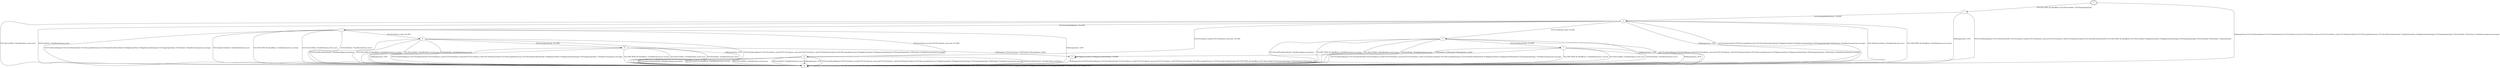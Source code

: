 digraph {
"0" [shape=doubleoctagon label=0];
"1" [shape=ellipse label=1];
"2" [shape=ellipse label=2];
"3" [shape=ellipse label=3];
"4" [shape=ellipse label=4];
"5" [shape=ellipse label=5];
"6" [shape=ellipse label=6];
"7" [shape=ellipse label=7];
"8" [shape=ellipse label=8];
"9" [shape=ellipse label=9];
"10" [shape=rectangle label=10];
"0" -> "10" [label="NoRenegotiation-TLS13CertificateRequest-TLS13CertificateVerify-TLS13Certificate_invalid-TLS13Certificate_untrusted-TLS13Certificate_valid-TLS13EmptyCertificate-TLS13EncryptedExtensions-TLS13InvalidCertificateVerify-TLSApplicationData-TLSApplicationDataEmpty-TLSChangeCipherSpec-TLSCloseNotify-TLSFinished / FatalAlert(unexpected_message)"];
"0" -> "1" [label="TLS13SH_WITH_00_RandBytes-TLS13ServerHello / TLSChangeCipherSpec"];
"1" -> "10" [label="NoRenegotiation / EOF"];
"1" -> "10" [label="TLS13CertificateRequest-TLS13CertificateVerify-TLS13Certificate_invalid-TLS13Certificate_untrusted-TLS13Certificate_valid-TLS13EmptyCertificate-TLS13InvalidCertificateVerify-TLS13SH_WITH_00_RandBytes-TLS13ServerHello-TLSApplicationData-TLSApplicationDataEmpty-TLSChangeCipherSpec-TLSCloseNotify-TLSFinished / UnknownPacket"];
"1" -> "2" [label="TLS13EncryptedExtensions / No RSP"];
"2" -> "10" [label="NoRenegotiation / EOF"];
"2" -> "3" [label="TLS13CertificateRequest / No RSP"];
"2" -> "10" [label="TLS13CertificateVerify-TLS13EncryptedExtensions-TLS13InvalidCertificateVerify-TLSApplicationData-TLSApplicationDataEmpty-TLSChangeCipherSpec-TLSFinished / FatalAlert(unexpected_message)"];
"2" -> "4" [label="TLS13Certificate_invalid-TLS13Certificate_untrusted / No RSP"];
"2" -> "5" [label="TLS13Certificate_valid / No RSP"];
"2" -> "10" [label="TLS13EmptyCertificate / FatalAlert(decode_error)"];
"2" -> "10" [label="TLS13SH_WITH_00_RandBytes / FatalAlert(protocol_version)"];
"2" -> "10" [label="TLS13ServerHello / FatalAlert(bad_record_mac)"];
"2" -> "10" [label="TLSCloseNotify / FatalAlert(internal_error)"];
"3" -> "10" [label="NoRenegotiation / EOF"];
"3" -> "10" [label="TLS13CertificateRequest-TLS13CertificateVerify-TLS13EncryptedExtensions-TLS13InvalidCertificateVerify-TLSApplicationData-TLSApplicationDataEmpty-TLSChangeCipherSpec-TLSFinished / FatalAlert(unexpected_message)"];
"3" -> "4" [label="TLS13Certificate_invalid-TLS13Certificate_untrusted / No RSP"];
"3" -> "6" [label="TLS13Certificate_valid / No RSP"];
"3" -> "10" [label="TLS13EmptyCertificate / FatalAlert(decode_error)"];
"3" -> "10" [label="TLS13SH_WITH_00_RandBytes / FatalAlert(protocol_version)"];
"3" -> "10" [label="TLS13ServerHello / FatalAlert(bad_record_mac)"];
"3" -> "10" [label="TLSCloseNotify / FatalAlert(internal_error)"];
"4" -> "10" [label="NoRenegotiation / EOF"];
"4" -> "10" [label="TLS13CertificateRequest-TLS13Certificate_invalid-TLS13Certificate_untrusted-TLS13Certificate_valid-TLS13EmptyCertificate-TLS13EncryptedExtensions-TLSApplicationData-TLSApplicationDataEmpty-TLSChangeCipherSpec-TLSFinished / FatalAlert(unexpected_message)"];
"4" -> "10" [label="TLS13CertificateVerify / FatalAlert(bad_certificate)"];
"4" -> "10" [label="TLS13InvalidCertificateVerify / FatalAlert(illegal_parameter)"];
"4" -> "10" [label="TLS13SH_WITH_00_RandBytes / FatalAlert(protocol_version)"];
"4" -> "10" [label="TLS13ServerHello / FatalAlert(bad_record_mac)"];
"4" -> "10" [label="TLSCloseNotify / FatalAlert(internal_error)"];
"5" -> "10" [label="NoRenegotiation / EOF"];
"5" -> "10" [label="TLS13CertificateRequest-TLS13Certificate_invalid-TLS13Certificate_untrusted-TLS13Certificate_valid-TLS13EmptyCertificate-TLS13EncryptedExtensions-TLSApplicationData-TLSApplicationDataEmpty-TLSChangeCipherSpec-TLSFinished / FatalAlert(unexpected_message)"];
"5" -> "7" [label="TLS13CertificateVerify / No RSP"];
"5" -> "10" [label="TLS13InvalidCertificateVerify / FatalAlert(illegal_parameter)"];
"5" -> "10" [label="TLS13SH_WITH_00_RandBytes / FatalAlert(protocol_version)"];
"5" -> "10" [label="TLS13ServerHello / FatalAlert(bad_record_mac)"];
"5" -> "10" [label="TLSCloseNotify / FatalAlert(internal_error)"];
"6" -> "10" [label="NoRenegotiation / EOF"];
"6" -> "10" [label="TLS13CertificateRequest-TLS13Certificate_invalid-TLS13Certificate_untrusted-TLS13Certificate_valid-TLS13EmptyCertificate-TLS13EncryptedExtensions-TLSApplicationData-TLSApplicationDataEmpty-TLSChangeCipherSpec-TLSFinished / FatalAlert(unexpected_message)"];
"6" -> "8" [label="TLS13CertificateVerify / No RSP"];
"6" -> "10" [label="TLS13InvalidCertificateVerify / FatalAlert(illegal_parameter)"];
"6" -> "10" [label="TLS13SH_WITH_00_RandBytes / FatalAlert(protocol_version)"];
"6" -> "10" [label="TLS13ServerHello / FatalAlert(bad_record_mac)"];
"6" -> "10" [label="TLSCloseNotify / FatalAlert(internal_error)"];
"7" -> "10" [label="NoRenegotiation / EOF"];
"7" -> "10" [label="TLS13CertificateRequest-TLS13CertificateVerify-TLS13Certificate_invalid-TLS13Certificate_untrusted-TLS13Certificate_valid-TLS13EmptyCertificate-TLS13EncryptedExtensions-TLS13InvalidCertificateVerify-TLSApplicationData-TLSApplicationDataEmpty-TLSChangeCipherSpec / FatalAlert(unexpected_message)"];
"7" -> "10" [label="TLS13SH_WITH_00_RandBytes / FatalAlert(protocol_version)"];
"7" -> "10" [label="TLS13ServerHello / FatalAlert(bad_record_mac)"];
"7" -> "10" [label="TLSCloseNotify / FatalAlert(internal_error)"];
"7" -> "9" [label="TLSFinished / TLSFinished+Warning(close_notify)"];
"8" -> "10" [label="NoRenegotiation / EOF"];
"8" -> "10" [label="TLS13CertificateRequest-TLS13CertificateVerify-TLS13Certificate_invalid-TLS13Certificate_untrusted-TLS13Certificate_valid-TLS13EmptyCertificate-TLS13EncryptedExtensions-TLS13InvalidCertificateVerify-TLSApplicationData-TLSApplicationDataEmpty-TLSChangeCipherSpec / FatalAlert(unexpected_message)"];
"8" -> "10" [label="TLS13SH_WITH_00_RandBytes / FatalAlert(protocol_version)"];
"8" -> "10" [label="TLS13ServerHello / FatalAlert(bad_record_mac)"];
"8" -> "10" [label="TLSCloseNotify / FatalAlert(internal_error)"];
"8" -> "9" [label="TLSFinished / TLS13Certificate+TLSFinished+Warning(close_notify)"];
"9" -> "10" [label="NoRenegotiation-TLS13CertificateRequest-TLS13CertificateVerify-TLS13Certificate_invalid-TLS13Certificate_untrusted-TLS13Certificate_valid-TLS13EmptyCertificate-TLS13EncryptedExtensions-TLS13InvalidCertificateVerify-TLS13SH_WITH_00_RandBytes-TLS13ServerHello-TLSChangeCipherSpec-TLSCloseNotify-TLSFinished / EOF"];
"9" -> "9" [label="TLSApplicationData-TLSApplicationDataEmpty / No RSP"];
"10" -> "10" [label="NoRenegotiation-TLS13CertificateRequest-TLS13CertificateVerify-TLS13Certificate_invalid-TLS13Certificate_untrusted-TLS13Certificate_valid-TLS13EmptyCertificate-TLS13EncryptedExtensions-TLS13InvalidCertificateVerify-TLS13SH_WITH_00_RandBytes-TLS13ServerHello-TLSApplicationData-TLSApplicationDataEmpty-TLSChangeCipherSpec-TLSCloseNotify-TLSFinished / EOF"];
}
